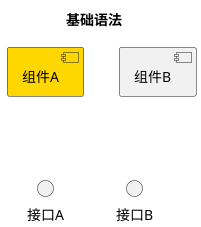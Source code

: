 @startuml
title 基础语法

component [组件A]  as Comp1 #gold
[组件B] as Comp2

interface "接口A" as Inter1
() "接口B" as Inter2

newpage
title 组件示例
访问数据 - [应用组件]
[应用组件] .down.> 浏览器 : 展示

note right of [应用组件]
业务服务
end note
note left of 浏览器:H5渲染

newpage

title 自定义样式

skinparam component {
  backgroundColor<<static_lib>> DarkKhaki
  backgroundColor<<shared_lib>> Green
}

skinparam node {
  borderColor Green
  backgroundColor Yellow
  backgroundColor<<shared_node>> Magenta
}
skinparam databaseBackgroundColor Aqua

[组件A] <<static_lib>>
[组件B] <<shared_lib>>
[组件C] <<static_lib>>

node 结点A
node 结点B <<shared node>>
database Mysql数据库

@enduml
